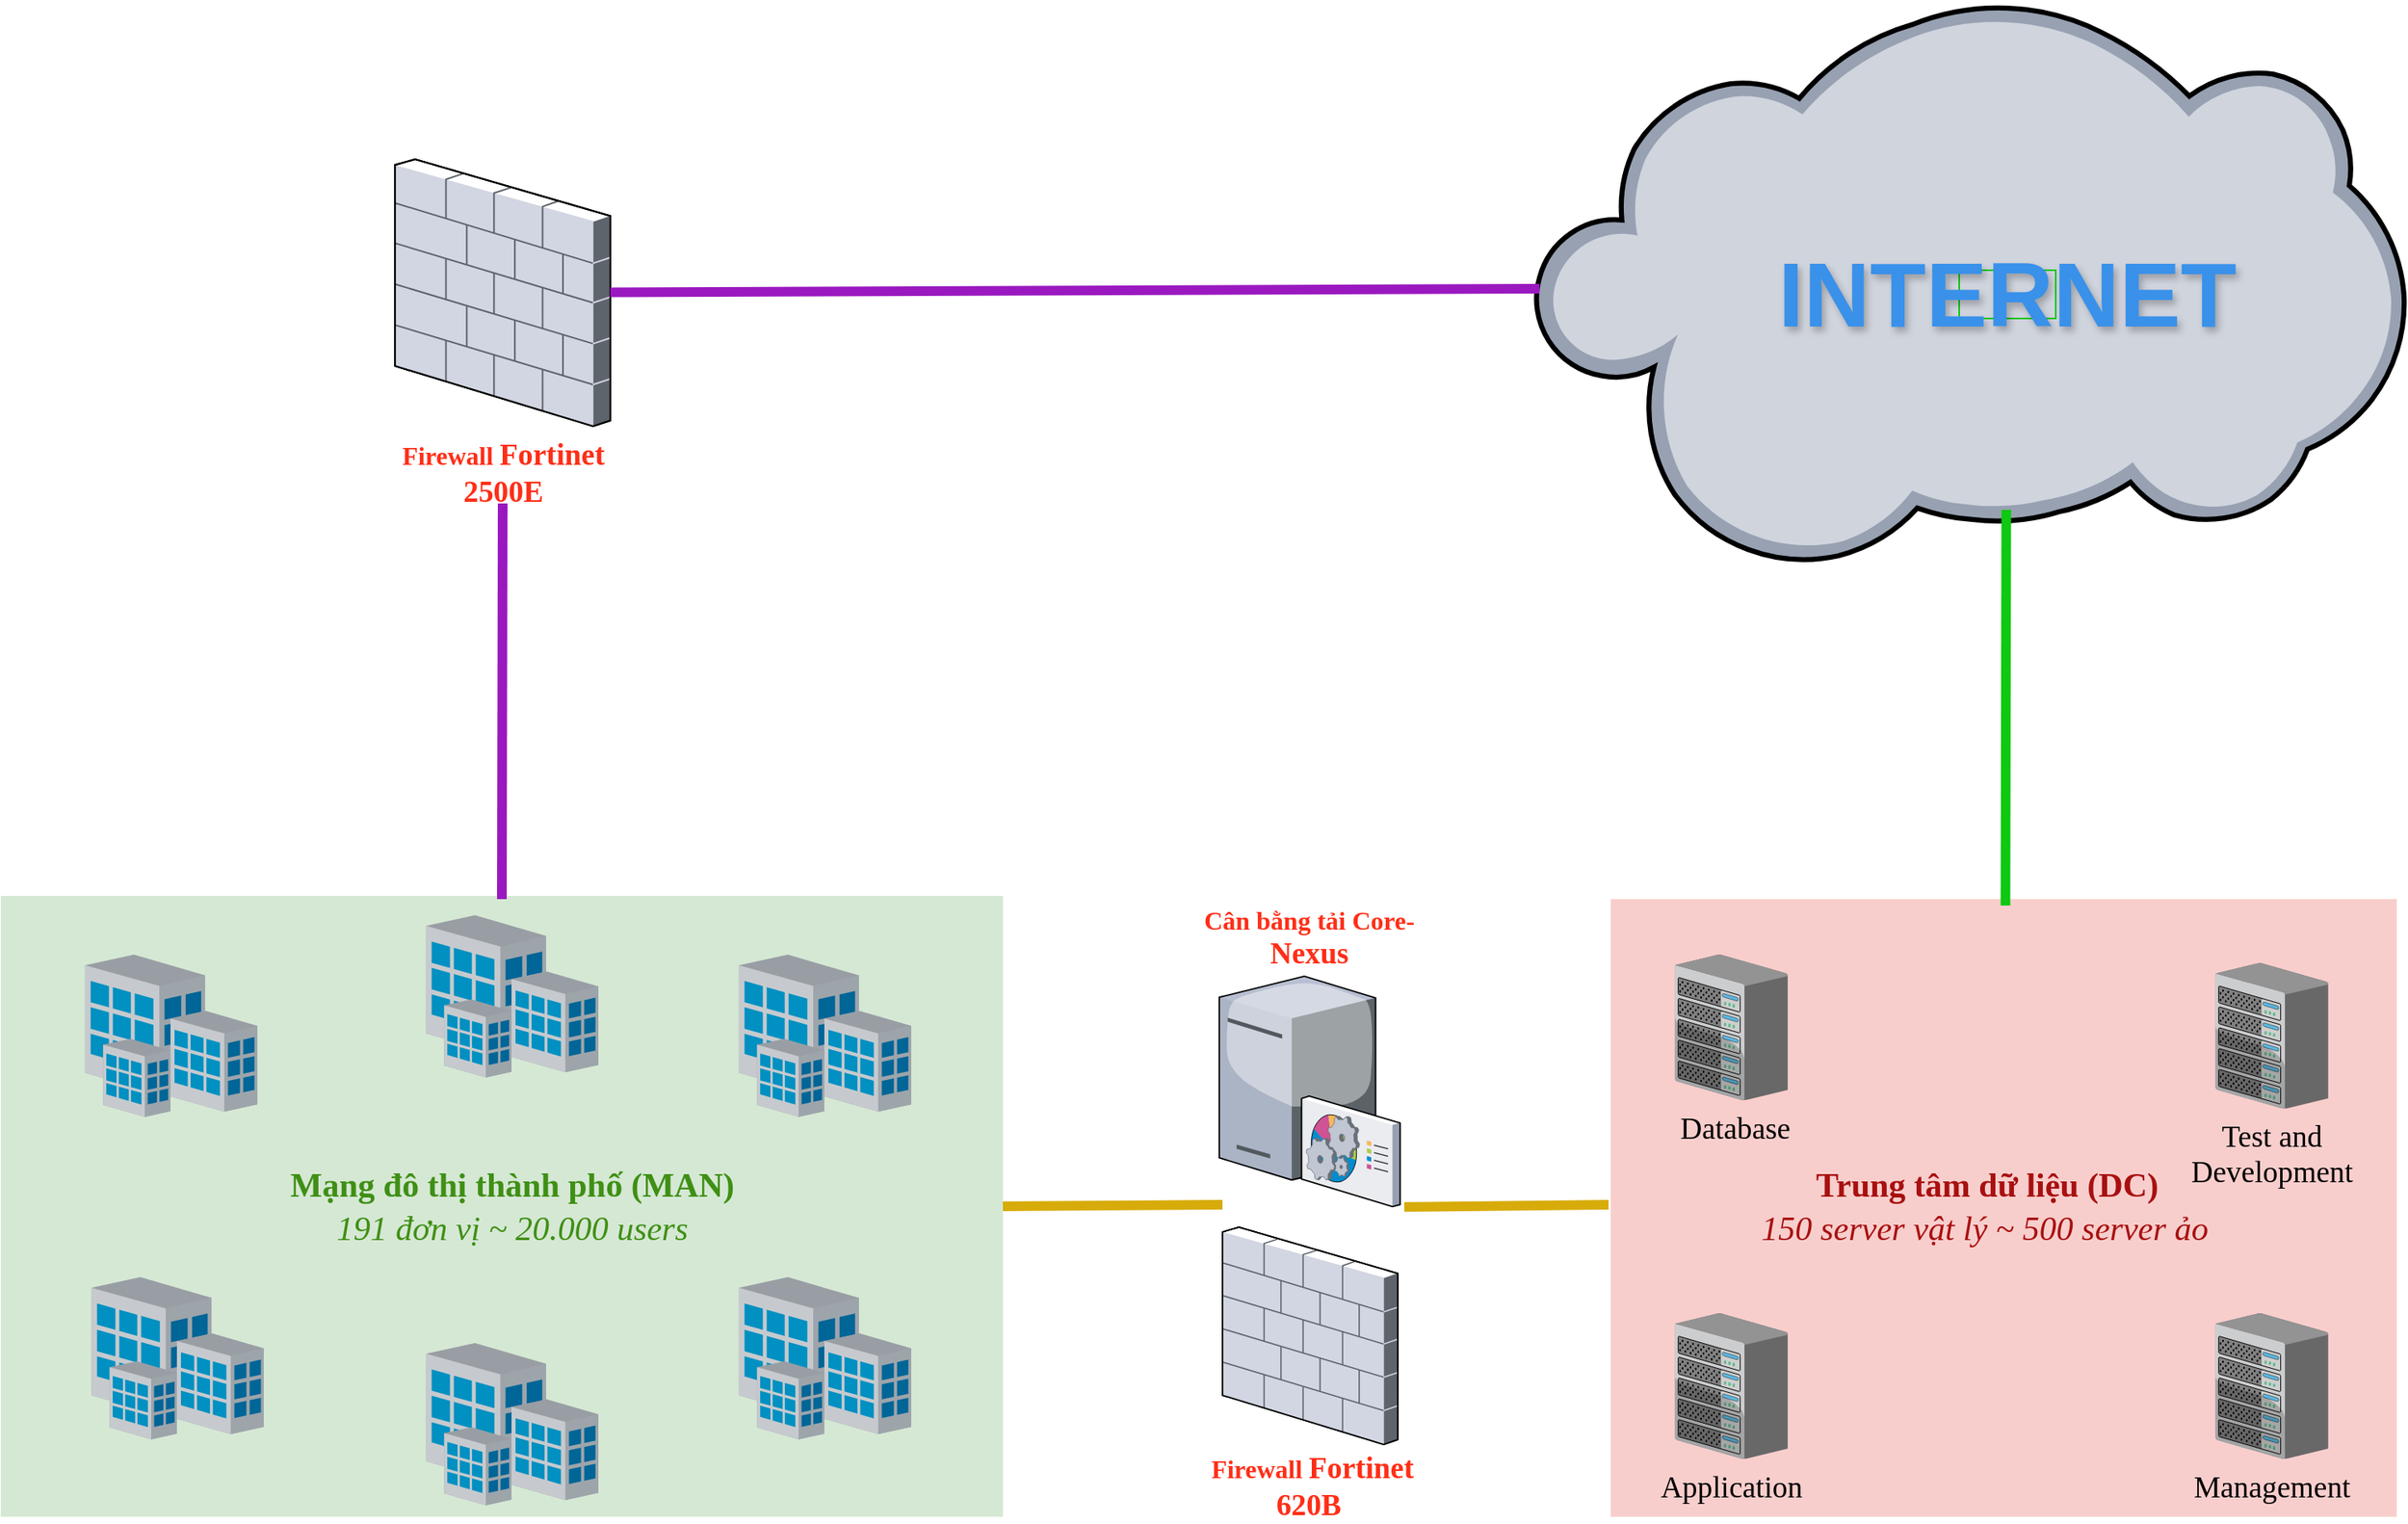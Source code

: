 <mxfile version="24.4.7" type="github">
  <diagram name="Page-1" id="e3a06f82-3646-2815-327d-82caf3d4e204">
    <mxGraphModel dx="1530" dy="1968" grid="1" gridSize="10" guides="1" tooltips="1" connect="1" arrows="1" fold="1" page="1" pageScale="1.5" pageWidth="1169" pageHeight="826" background="none" math="0" shadow="0">
      <root>
        <mxCell id="0" style=";html=1;" />
        <mxCell id="1" style=";html=1;" parent="0" />
        <mxCell id="6a7d8f32e03d9370-61" value="" style="whiteSpace=wrap;html=1;fillColor=#f8cecc;fontSize=14;strokeColor=none;verticalAlign=top;fontColor=#3f8f14;" parent="1" vertex="1">
          <mxGeometry x="1921.29" y="760" width="488.71" height="384" as="geometry" />
        </mxCell>
        <mxCell id="6a7d8f32e03d9370-60" value="" style="whiteSpace=wrap;html=1;fillColor=#d5e8d4;fontSize=14;strokeColor=none;verticalAlign=top;" parent="1" vertex="1">
          <mxGeometry x="920.5" y="758" width="623" height="386" as="geometry" />
        </mxCell>
        <mxCell id="6a7d8f32e03d9370-16" value="&lt;span id=&quot;docs-internal-guid-9d835d87-7fff-4643-cab0-f77259b9171f&quot;&gt;&lt;span style=&quot;font-size: 14pt; font-family: &amp;quot;Times New Roman&amp;quot;, serif; background-color: transparent; font-variant-numeric: normal; font-variant-east-asian: normal; font-variant-alternates: normal; font-variant-position: normal; vertical-align: baseline; white-space: pre-wrap;&quot;&gt;&amp;nbsp;Database&lt;/span&gt;&lt;/span&gt;" style="verticalLabelPosition=bottom;aspect=fixed;html=1;verticalAlign=top;strokeColor=none;shape=mxgraph.citrix.chassis;fillColor=#66B2FF;gradientColor=#0066CC;fontSize=14;" parent="1" vertex="1">
          <mxGeometry x="1961.29" y="794.5" width="70.11" height="90.5" as="geometry" />
        </mxCell>
        <mxCell id="6a7d8f32e03d9370-31" value="" style="verticalLabelPosition=bottom;aspect=fixed;html=1;verticalAlign=top;strokeColor=none;shape=mxgraph.citrix.site;fillColor=#66B2FF;gradientColor=#0066CC;fontSize=14;" parent="1" vertex="1">
          <mxGeometry x="1379.5" y="995" width="107" height="101" as="geometry" />
        </mxCell>
        <mxCell id="3PxMr9hApGVc-ur7nNP5-1" value="&lt;span id=&quot;docs-internal-guid-a3162c0a-7fff-53ce-2dbf-dc34f5ae93af&quot; style=&quot;font-size: 21px;&quot;&gt;&lt;span style=&quot;font-family: &amp;quot;Times New Roman&amp;quot;, serif; background-color: transparent; font-variant-numeric: normal; font-variant-east-asian: normal; font-variant-alternates: normal; font-variant-position: normal; vertical-align: baseline; white-space-collapse: preserve;&quot;&gt;&lt;b style=&quot;&quot;&gt;&lt;font style=&quot;font-size: 21px;&quot;&gt;Mạng đô thị thành phố (MAN)&lt;/font&gt;&lt;/b&gt;&lt;/span&gt;&lt;/span&gt;&lt;div style=&quot;font-size: 21px;&quot;&gt;&lt;font face=&quot;Times New Roman, serif&quot; style=&quot;font-size: 21px;&quot;&gt;&lt;span style=&quot;white-space-collapse: preserve;&quot;&gt;&lt;i style=&quot;&quot;&gt;191 đơn vị ~ 20.000 users&lt;/i&gt;&lt;/span&gt;&lt;/font&gt;&lt;/div&gt;" style="text;strokeColor=none;fillColor=none;html=1;align=center;verticalAlign=middle;whiteSpace=wrap;rounded=0;fontSize=16;fontColor=#3f8f14;" vertex="1" parent="1">
          <mxGeometry x="1096.5" y="926" width="283" height="50" as="geometry" />
        </mxCell>
        <mxCell id="3PxMr9hApGVc-ur7nNP5-2" value="" style="verticalLabelPosition=bottom;aspect=fixed;html=1;verticalAlign=top;strokeColor=none;shape=mxgraph.citrix.site;fillColor=#66B2FF;gradientColor=#0066CC;fontSize=14;" vertex="1" parent="1">
          <mxGeometry x="1185" y="1036" width="107" height="101" as="geometry" />
        </mxCell>
        <mxCell id="3PxMr9hApGVc-ur7nNP5-3" value="" style="verticalLabelPosition=bottom;aspect=fixed;html=1;verticalAlign=top;strokeColor=none;shape=mxgraph.citrix.site;fillColor=#66B2FF;gradientColor=#0066CC;fontSize=14;" vertex="1" parent="1">
          <mxGeometry x="973" y="794.5" width="107" height="101" as="geometry" />
        </mxCell>
        <mxCell id="3PxMr9hApGVc-ur7nNP5-4" value="" style="verticalLabelPosition=bottom;aspect=fixed;html=1;verticalAlign=top;strokeColor=none;shape=mxgraph.citrix.site;fillColor=#66B2FF;gradientColor=#0066CC;fontSize=14;" vertex="1" parent="1">
          <mxGeometry x="977" y="995" width="107" height="101" as="geometry" />
        </mxCell>
        <mxCell id="3PxMr9hApGVc-ur7nNP5-5" value="" style="verticalLabelPosition=bottom;aspect=fixed;html=1;verticalAlign=top;strokeColor=none;shape=mxgraph.citrix.site;fillColor=#66B2FF;gradientColor=#0066CC;fontSize=14;" vertex="1" parent="1">
          <mxGeometry x="1379.5" y="794.5" width="107" height="101" as="geometry" />
        </mxCell>
        <mxCell id="3PxMr9hApGVc-ur7nNP5-6" value="" style="verticalLabelPosition=bottom;aspect=fixed;html=1;verticalAlign=top;strokeColor=none;shape=mxgraph.citrix.site;fillColor=#66B2FF;gradientColor=#0066CC;fontSize=14;" vertex="1" parent="1">
          <mxGeometry x="1185" y="770" width="107" height="101" as="geometry" />
        </mxCell>
        <mxCell id="3PxMr9hApGVc-ur7nNP5-7" value="&lt;div style=&quot;font-size: 21px;&quot;&gt;&lt;span style=&quot;font-size: 21px;&quot; id=&quot;docs-internal-guid-ce577cba-7fff-6681-e3cf-3ff28a774a8f&quot;&gt;&lt;span style=&quot;font-size: 21px; font-family: &amp;quot;Times New Roman&amp;quot;, serif; background-color: transparent; font-variant-numeric: normal; font-variant-east-asian: normal; font-variant-alternates: normal; font-variant-position: normal; vertical-align: baseline; white-space-collapse: preserve;&quot;&gt;&lt;b style=&quot;font-size: 21px;&quot;&gt;Trung tâm dữ liệu (DC)&lt;/b&gt;&lt;/span&gt;&lt;/span&gt;&lt;/div&gt;&lt;div style=&quot;font-size: 21px;&quot;&gt;&lt;font style=&quot;font-size: 21px;&quot; face=&quot;Times New Roman, serif&quot;&gt;&lt;span style=&quot;white-space-collapse: preserve; font-size: 21px;&quot;&gt;&lt;i style=&quot;font-size: 21px;&quot;&gt;150 server vật lý ~ 500 server ảo &lt;/i&gt;&lt;/span&gt;&lt;/font&gt;&lt;/div&gt;" style="text;strokeColor=none;fillColor=none;html=1;align=center;verticalAlign=middle;whiteSpace=wrap;rounded=0;fontSize=21;fontColor=#a81010;" vertex="1" parent="1">
          <mxGeometry x="2014.29" y="926" width="283" height="50" as="geometry" />
        </mxCell>
        <mxCell id="3PxMr9hApGVc-ur7nNP5-8" value="&lt;span id=&quot;docs-internal-guid-d623d883-7fff-5d30-a4e0-7b7bfae6a25a&quot;&gt;&lt;span style=&quot;font-size: 14pt; font-family: &amp;quot;Times New Roman&amp;quot;, serif; background-color: transparent; font-variant-numeric: normal; font-variant-east-asian: normal; font-variant-alternates: normal; font-variant-position: normal; vertical-align: baseline; white-space: pre-wrap;&quot;&gt;Application &lt;/span&gt;&lt;/span&gt;" style="verticalLabelPosition=bottom;aspect=fixed;html=1;verticalAlign=top;strokeColor=none;shape=mxgraph.citrix.chassis;fillColor=#66B2FF;gradientColor=#0066CC;fontSize=14;" vertex="1" parent="1">
          <mxGeometry x="1961.29" y="1017.5" width="70.11" height="90.5" as="geometry" />
        </mxCell>
        <mxCell id="3PxMr9hApGVc-ur7nNP5-9" value="&lt;span id=&quot;docs-internal-guid-1cf09a69-7fff-9a33-591f-fb55b128711d&quot;&gt;&lt;span style=&quot;font-size: 14pt; font-family: &amp;quot;Times New Roman&amp;quot;, serif; background-color: transparent; font-variant-numeric: normal; font-variant-east-asian: normal; font-variant-alternates: normal; font-variant-position: normal; vertical-align: baseline; white-space: pre-wrap;&quot;&gt;Test and Development&lt;/span&gt;&lt;/span&gt;" style="verticalLabelPosition=bottom;aspect=fixed;html=1;verticalAlign=top;strokeColor=none;shape=mxgraph.citrix.chassis;fillColor=#66B2FF;gradientColor=#0066CC;fontSize=14;" vertex="1" parent="1">
          <mxGeometry x="2297.29" y="799.75" width="70.11" height="90.5" as="geometry" />
        </mxCell>
        <mxCell id="3PxMr9hApGVc-ur7nNP5-10" value="&lt;span id=&quot;docs-internal-guid-0598049a-7fff-75d8-6361-de486bc13585&quot;&gt;&lt;span style=&quot;font-size: 14pt; font-family: &amp;quot;Times New Roman&amp;quot;, serif; background-color: transparent; font-variant-numeric: normal; font-variant-east-asian: normal; font-variant-alternates: normal; font-variant-position: normal; vertical-align: baseline; white-space: pre-wrap;&quot;&gt;Management&lt;/span&gt;&lt;/span&gt;" style="verticalLabelPosition=bottom;aspect=fixed;html=1;verticalAlign=top;strokeColor=none;shape=mxgraph.citrix.chassis;fillColor=#66B2FF;gradientColor=#0066CC;fontSize=14;" vertex="1" parent="1">
          <mxGeometry x="2297.29" y="1017.5" width="70.11" height="90.5" as="geometry" />
        </mxCell>
        <mxCell id="3PxMr9hApGVc-ur7nNP5-13" value="" style="verticalLabelPosition=bottom;sketch=0;aspect=fixed;html=1;verticalAlign=top;strokeColor=none;align=center;outlineConnect=0;shape=mxgraph.citrix.firewall;" vertex="1" parent="1">
          <mxGeometry x="1165.56" y="300" width="133.87" height="166" as="geometry" />
        </mxCell>
        <mxCell id="3PxMr9hApGVc-ur7nNP5-15" value="" style="verticalLabelPosition=bottom;sketch=0;aspect=fixed;html=1;verticalAlign=top;strokeColor=none;align=center;outlineConnect=0;shape=mxgraph.citrix.cloud;textShadow=0;" vertex="1" parent="1">
          <mxGeometry x="1873.29" y="201" width="542.42" height="354" as="geometry" />
        </mxCell>
        <mxCell id="3PxMr9hApGVc-ur7nNP5-17" value="&lt;font color=&quot;#ff2e17&quot;&gt;Firewall&amp;nbsp;&lt;span id=&quot;docs-internal-guid-8ebe34da-7fff-6cad-656f-97937fef2c96&quot; style=&quot;&quot;&gt;&lt;span style=&quot;font-size: 14pt; background-color: transparent; font-variant-numeric: normal; font-variant-east-asian: normal; font-variant-alternates: normal; font-variant-position: normal; vertical-align: baseline; white-space-collapse: preserve;&quot;&gt;Fortinet 2500E&lt;/span&gt;&lt;/span&gt;&lt;/font&gt;" style="text;strokeColor=none;fillColor=none;html=1;align=center;verticalAlign=middle;whiteSpace=wrap;rounded=0;fontSize=16;fontStyle=1;fontFamily=Times New Roman;" vertex="1" parent="1">
          <mxGeometry x="1163.5" y="480" width="138" height="30" as="geometry" />
        </mxCell>
        <mxCell id="3PxMr9hApGVc-ur7nNP5-19" value="" style="verticalLabelPosition=bottom;sketch=0;aspect=fixed;html=1;verticalAlign=top;strokeColor=none;align=center;outlineConnect=0;shape=mxgraph.citrix.command_center;" vertex="1" parent="1">
          <mxGeometry x="1678" y="808" width="112.47" height="143" as="geometry" />
        </mxCell>
        <mxCell id="3PxMr9hApGVc-ur7nNP5-20" value="" style="verticalLabelPosition=bottom;sketch=0;aspect=fixed;html=1;verticalAlign=top;strokeColor=none;align=center;outlineConnect=0;shape=mxgraph.citrix.firewall;" vertex="1" parent="1">
          <mxGeometry x="1680.06" y="964" width="108.87" height="135" as="geometry" />
        </mxCell>
        <mxCell id="3PxMr9hApGVc-ur7nNP5-21" value="&lt;font color=&quot;#ff2e17&quot;&gt;Firewall&amp;nbsp;&lt;span id=&quot;docs-internal-guid-8ebe34da-7fff-6cad-656f-97937fef2c96&quot;&gt;&lt;span style=&quot;font-size: 14pt; background-color: transparent; font-variant-numeric: normal; font-variant-east-asian: normal; font-variant-alternates: normal; font-variant-position: normal; vertical-align: baseline; white-space-collapse: preserve;&quot;&gt;Fortinet&lt;/span&gt;&lt;/span&gt;&lt;/font&gt;&lt;div&gt;&lt;font color=&quot;#ff2e17&quot;&gt;&lt;span&gt;&lt;span style=&quot;font-size: 14pt; background-color: transparent; font-variant-numeric: normal; font-variant-east-asian: normal; font-variant-alternates: normal; font-variant-position: normal; vertical-align: baseline; white-space-collapse: preserve;&quot;&gt;620B &lt;/span&gt;&lt;/span&gt;&lt;/font&gt;&lt;/div&gt;" style="text;strokeColor=none;fillColor=none;html=1;align=center;verticalAlign=middle;whiteSpace=wrap;rounded=0;fontSize=16;fontStyle=1;fontFamily=Times New Roman;" vertex="1" parent="1">
          <mxGeometry x="1667" y="1110" width="138" height="30" as="geometry" />
        </mxCell>
        <mxCell id="3PxMr9hApGVc-ur7nNP5-22" value="&lt;font color=&quot;#ff2e17&quot;&gt;&lt;span id=&quot;docs-internal-guid-8ebe34da-7fff-6cad-656f-97937fef2c96&quot;&gt;&lt;span style=&quot;background-color: transparent; font-variant-numeric: normal; font-variant-east-asian: normal; font-variant-alternates: normal; font-variant-position: normal; vertical-align: baseline;&quot;&gt;Cân bằng tải Core-&lt;font&gt;&lt;span style=&quot;font-size: 18.667px; white-space-collapse: preserve;&quot;&gt;Nexus&lt;/span&gt;&lt;/font&gt;&lt;/span&gt;&lt;/span&gt;&lt;/font&gt;" style="text;strokeColor=none;fillColor=none;html=1;align=center;verticalAlign=middle;whiteSpace=wrap;rounded=0;fontSize=16;fontStyle=1;fontFamily=Times New Roman;" vertex="1" parent="1">
          <mxGeometry x="1665.23" y="769" width="138" height="30" as="geometry" />
        </mxCell>
        <mxCell id="3PxMr9hApGVc-ur7nNP5-23" value="INTERNET" style="text;strokeColor=#0ec811;fillColor=none;html=1;align=center;verticalAlign=middle;whiteSpace=wrap;rounded=0;fontSize=57;fontStyle=1;fontColor=#3991ea;labelBorderColor=none;textShadow=1;labelBackgroundColor=none;" vertex="1" parent="1">
          <mxGeometry x="2138" y="369" width="60" height="30" as="geometry" />
        </mxCell>
        <mxCell id="3PxMr9hApGVc-ur7nNP5-26" value="" style="endArrow=none;html=1;rounded=0;fontSize=42;startSize=8;endSize=8;curved=1;strokeWidth=6;strokeColor=#9a18bf;exitX=0.007;exitY=0.507;exitDx=0;exitDy=0;exitPerimeter=0;" edge="1" parent="1" source="3PxMr9hApGVc-ur7nNP5-15" target="3PxMr9hApGVc-ur7nNP5-13">
          <mxGeometry width="50" height="50" relative="1" as="geometry">
            <mxPoint x="1940" y="378" as="sourcePoint" />
            <mxPoint x="1560" y="370" as="targetPoint" />
          </mxGeometry>
        </mxCell>
        <mxCell id="3PxMr9hApGVc-ur7nNP5-27" value="" style="endArrow=none;html=1;rounded=0;fontSize=42;startSize=8;endSize=8;curved=1;entryX=0.5;entryY=1;entryDx=0;entryDy=0;exitX=0.5;exitY=0;exitDx=0;exitDy=0;strokeWidth=6;strokeColor=#9a18bf;" edge="1" parent="1">
          <mxGeometry width="50" height="50" relative="1" as="geometry">
            <mxPoint x="1232.0" y="760" as="sourcePoint" />
            <mxPoint x="1232.5" y="514" as="targetPoint" />
          </mxGeometry>
        </mxCell>
        <mxCell id="3PxMr9hApGVc-ur7nNP5-31" value="" style="endArrow=none;html=1;rounded=0;fontSize=12;startSize=8;endSize=8;curved=1;exitX=1;exitY=0.5;exitDx=0;exitDy=0;strokeWidth=6;strokeColor=#d7ab09;" edge="1" parent="1" source="6a7d8f32e03d9370-60">
          <mxGeometry width="50" height="50" relative="1" as="geometry">
            <mxPoint x="1940" y="920" as="sourcePoint" />
            <mxPoint x="1680" y="950" as="targetPoint" />
          </mxGeometry>
        </mxCell>
        <mxCell id="3PxMr9hApGVc-ur7nNP5-32" value="" style="endArrow=none;html=1;rounded=0;fontSize=12;startSize=8;endSize=8;curved=1;exitX=1;exitY=0.5;exitDx=0;exitDy=0;strokeWidth=6;strokeColor=#d7ab09;" edge="1" parent="1">
          <mxGeometry width="50" height="50" relative="1" as="geometry">
            <mxPoint x="1793" y="951.41" as="sourcePoint" />
            <mxPoint x="1920" y="950" as="targetPoint" />
          </mxGeometry>
        </mxCell>
        <mxCell id="3PxMr9hApGVc-ur7nNP5-38" value="" style="endArrow=none;html=1;rounded=0;fontSize=42;startSize=8;endSize=8;curved=1;entryX=0.5;entryY=1;entryDx=0;entryDy=0;exitX=0.5;exitY=0;exitDx=0;exitDy=0;strokeWidth=6;strokeColor=#0ec811;fontColor=#08bf4e;" edge="1" parent="1">
          <mxGeometry width="50" height="50" relative="1" as="geometry">
            <mxPoint x="2166.75" y="764" as="sourcePoint" />
            <mxPoint x="2167.25" y="518" as="targetPoint" />
          </mxGeometry>
        </mxCell>
      </root>
    </mxGraphModel>
  </diagram>
</mxfile>
